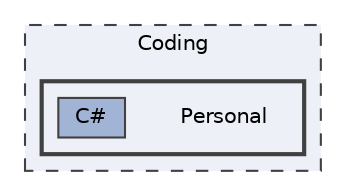 digraph "C:/Users/danpe/Desktop/Coding/Personal"
{
 // LATEX_PDF_SIZE
  bgcolor="transparent";
  edge [fontname=Helvetica,fontsize=10,labelfontname=Helvetica,labelfontsize=10];
  node [fontname=Helvetica,fontsize=10,shape=box,height=0.2,width=0.4];
  compound=true
  subgraph clusterdir_878a19eaed89b8f64dc6db75869d4217 {
    graph [ bgcolor="#edf0f7", pencolor="grey25", label="Coding", fontname=Helvetica,fontsize=10 style="filled,dashed", URL="dir_878a19eaed89b8f64dc6db75869d4217.html",tooltip=""]
  subgraph clusterdir_6aa93a7891bacfb559980f2dda3918ce {
    graph [ bgcolor="#edf0f7", pencolor="grey25", label="", fontname=Helvetica,fontsize=10 style="filled,bold", URL="dir_6aa93a7891bacfb559980f2dda3918ce.html",tooltip=""]
    dir_6aa93a7891bacfb559980f2dda3918ce [shape=plaintext, label="Personal"];
  dir_c081bb63805e081ee1dd399f9f5f26d5 [label="C#", fillcolor="#a2b4d6", color="grey25", style="filled", URL="dir_c081bb63805e081ee1dd399f9f5f26d5.html",tooltip=""];
  }
  }
}
